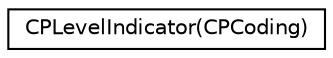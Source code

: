 digraph "Graphical Class Hierarchy"
{
  edge [fontname="Helvetica",fontsize="10",labelfontname="Helvetica",labelfontsize="10"];
  node [fontname="Helvetica",fontsize="10",shape=record];
  rankdir="LR";
  Node1 [label="CPLevelIndicator(CPCoding)",height=0.2,width=0.4,color="black", fillcolor="white", style="filled",URL="$category_c_p_level_indicator_07_c_p_coding_08.html"];
}
